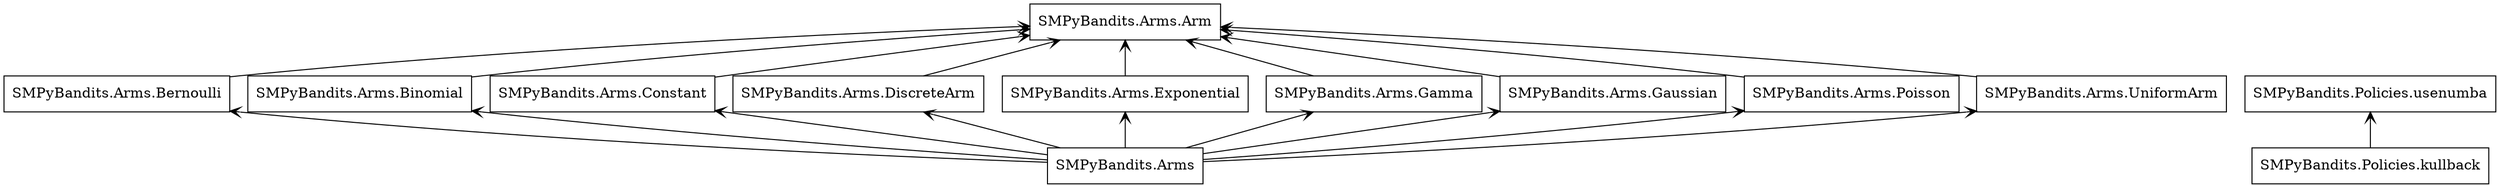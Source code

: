digraph "packages_SMPyBandits.Arms" {
charset="utf-8"
rankdir=BT
"0" [label="SMPyBandits.Arms", shape="box"];
"1" [label="SMPyBandits.Arms.Arm", shape="box"];
"2" [label="SMPyBandits.Arms.Bernoulli", shape="box"];
"3" [label="SMPyBandits.Arms.Binomial", shape="box"];
"4" [label="SMPyBandits.Arms.Constant", shape="box"];
"5" [label="SMPyBandits.Arms.DiscreteArm", shape="box"];
"6" [label="SMPyBandits.Arms.Exponential", shape="box"];
"7" [label="SMPyBandits.Arms.Gamma", shape="box"];
"8" [label="SMPyBandits.Arms.Gaussian", shape="box"];
"9" [label="SMPyBandits.Arms.Poisson", shape="box"];
"10" [label="SMPyBandits.Arms.UniformArm", shape="box"];
"11" [label="SMPyBandits.Policies.kullback", shape="box"];
"12" [label="SMPyBandits.Policies.usenumba", shape="box"];
"0" -> "2" [arrowhead="open", arrowtail="none"];
"0" -> "3" [arrowhead="open", arrowtail="none"];
"0" -> "4" [arrowhead="open", arrowtail="none"];
"0" -> "5" [arrowhead="open", arrowtail="none"];
"0" -> "6" [arrowhead="open", arrowtail="none"];
"0" -> "7" [arrowhead="open", arrowtail="none"];
"0" -> "8" [arrowhead="open", arrowtail="none"];
"0" -> "9" [arrowhead="open", arrowtail="none"];
"0" -> "10" [arrowhead="open", arrowtail="none"];
"2" -> "1" [arrowhead="open", arrowtail="none"];
"3" -> "1" [arrowhead="open", arrowtail="none"];
"4" -> "1" [arrowhead="open", arrowtail="none"];
"5" -> "1" [arrowhead="open", arrowtail="none"];
"6" -> "1" [arrowhead="open", arrowtail="none"];
"7" -> "1" [arrowhead="open", arrowtail="none"];
"8" -> "1" [arrowhead="open", arrowtail="none"];
"9" -> "1" [arrowhead="open", arrowtail="none"];
"10" -> "1" [arrowhead="open", arrowtail="none"];
"11" -> "12" [arrowhead="open", arrowtail="none"];
}
